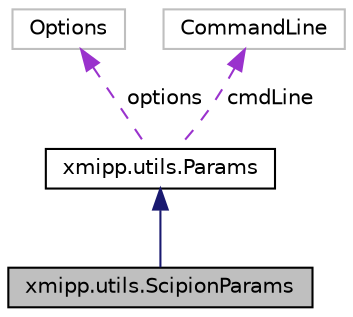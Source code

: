 digraph "xmipp.utils.ScipionParams"
{
  edge [fontname="Helvetica",fontsize="10",labelfontname="Helvetica",labelfontsize="10"];
  node [fontname="Helvetica",fontsize="10",shape=record];
  Node2 [label="xmipp.utils.ScipionParams",height=0.2,width=0.4,color="black", fillcolor="grey75", style="filled", fontcolor="black"];
  Node3 -> Node2 [dir="back",color="midnightblue",fontsize="10",style="solid",fontname="Helvetica"];
  Node3 [label="xmipp.utils.Params",height=0.2,width=0.4,color="black", fillcolor="white", style="filled",URL="$classxmipp_1_1utils_1_1Params.html"];
  Node4 -> Node3 [dir="back",color="darkorchid3",fontsize="10",style="dashed",label=" options" ,fontname="Helvetica"];
  Node4 [label="Options",height=0.2,width=0.4,color="grey75", fillcolor="white", style="filled"];
  Node5 -> Node3 [dir="back",color="darkorchid3",fontsize="10",style="dashed",label=" cmdLine" ,fontname="Helvetica"];
  Node5 [label="CommandLine",height=0.2,width=0.4,color="grey75", fillcolor="white", style="filled"];
}
